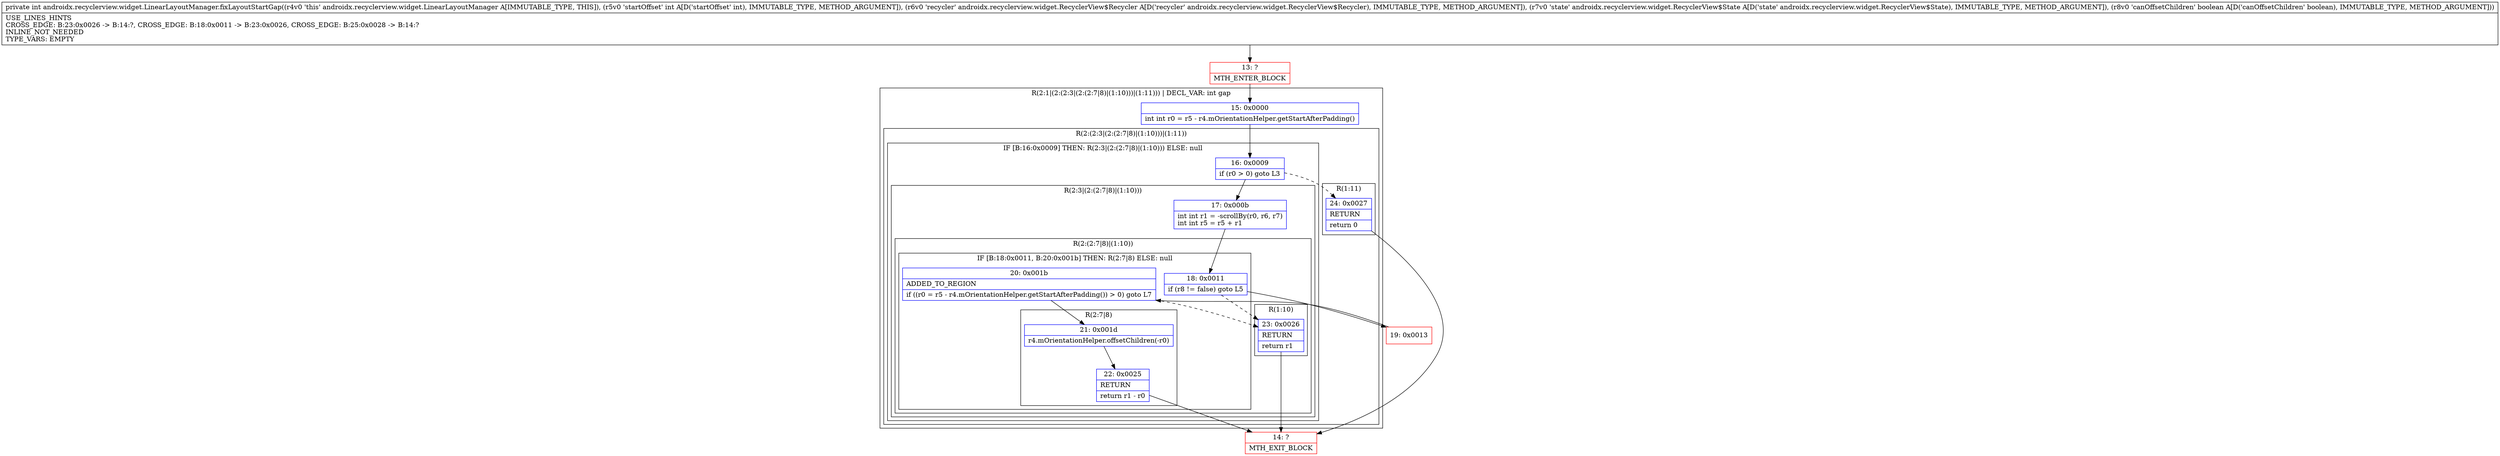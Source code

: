 digraph "CFG forandroidx.recyclerview.widget.LinearLayoutManager.fixLayoutStartGap(ILandroidx\/recyclerview\/widget\/RecyclerView$Recycler;Landroidx\/recyclerview\/widget\/RecyclerView$State;Z)I" {
subgraph cluster_Region_536279491 {
label = "R(2:1|(2:(2:3|(2:(2:7|8)|(1:10)))|(1:11))) | DECL_VAR: int gap\l";
node [shape=record,color=blue];
Node_15 [shape=record,label="{15\:\ 0x0000|int int r0 = r5 \- r4.mOrientationHelper.getStartAfterPadding()\l}"];
subgraph cluster_Region_185142592 {
label = "R(2:(2:3|(2:(2:7|8)|(1:10)))|(1:11))";
node [shape=record,color=blue];
subgraph cluster_IfRegion_1026168389 {
label = "IF [B:16:0x0009] THEN: R(2:3|(2:(2:7|8)|(1:10))) ELSE: null";
node [shape=record,color=blue];
Node_16 [shape=record,label="{16\:\ 0x0009|if (r0 \> 0) goto L3\l}"];
subgraph cluster_Region_1038668363 {
label = "R(2:3|(2:(2:7|8)|(1:10)))";
node [shape=record,color=blue];
Node_17 [shape=record,label="{17\:\ 0x000b|int int r1 = \-scrollBy(r0, r6, r7)\lint int r5 = r5 + r1\l}"];
subgraph cluster_Region_728632465 {
label = "R(2:(2:7|8)|(1:10))";
node [shape=record,color=blue];
subgraph cluster_IfRegion_1734455946 {
label = "IF [B:18:0x0011, B:20:0x001b] THEN: R(2:7|8) ELSE: null";
node [shape=record,color=blue];
Node_18 [shape=record,label="{18\:\ 0x0011|if (r8 != false) goto L5\l}"];
Node_20 [shape=record,label="{20\:\ 0x001b|ADDED_TO_REGION\l|if ((r0 = r5 \- r4.mOrientationHelper.getStartAfterPadding()) \> 0) goto L7\l}"];
subgraph cluster_Region_579127505 {
label = "R(2:7|8)";
node [shape=record,color=blue];
Node_21 [shape=record,label="{21\:\ 0x001d|r4.mOrientationHelper.offsetChildren(\-r0)\l}"];
Node_22 [shape=record,label="{22\:\ 0x0025|RETURN\l|return r1 \- r0\l}"];
}
}
subgraph cluster_Region_177472931 {
label = "R(1:10)";
node [shape=record,color=blue];
Node_23 [shape=record,label="{23\:\ 0x0026|RETURN\l|return r1\l}"];
}
}
}
}
subgraph cluster_Region_1512541126 {
label = "R(1:11)";
node [shape=record,color=blue];
Node_24 [shape=record,label="{24\:\ 0x0027|RETURN\l|return 0\l}"];
}
}
}
Node_13 [shape=record,color=red,label="{13\:\ ?|MTH_ENTER_BLOCK\l}"];
Node_19 [shape=record,color=red,label="{19\:\ 0x0013}"];
Node_14 [shape=record,color=red,label="{14\:\ ?|MTH_EXIT_BLOCK\l}"];
MethodNode[shape=record,label="{private int androidx.recyclerview.widget.LinearLayoutManager.fixLayoutStartGap((r4v0 'this' androidx.recyclerview.widget.LinearLayoutManager A[IMMUTABLE_TYPE, THIS]), (r5v0 'startOffset' int A[D('startOffset' int), IMMUTABLE_TYPE, METHOD_ARGUMENT]), (r6v0 'recycler' androidx.recyclerview.widget.RecyclerView$Recycler A[D('recycler' androidx.recyclerview.widget.RecyclerView$Recycler), IMMUTABLE_TYPE, METHOD_ARGUMENT]), (r7v0 'state' androidx.recyclerview.widget.RecyclerView$State A[D('state' androidx.recyclerview.widget.RecyclerView$State), IMMUTABLE_TYPE, METHOD_ARGUMENT]), (r8v0 'canOffsetChildren' boolean A[D('canOffsetChildren' boolean), IMMUTABLE_TYPE, METHOD_ARGUMENT]))  | USE_LINES_HINTS\lCROSS_EDGE: B:23:0x0026 \-\> B:14:?, CROSS_EDGE: B:18:0x0011 \-\> B:23:0x0026, CROSS_EDGE: B:25:0x0028 \-\> B:14:?\lINLINE_NOT_NEEDED\lTYPE_VARS: EMPTY\l}"];
MethodNode -> Node_13;Node_15 -> Node_16;
Node_16 -> Node_17;
Node_16 -> Node_24[style=dashed];
Node_17 -> Node_18;
Node_18 -> Node_19;
Node_18 -> Node_23[style=dashed];
Node_20 -> Node_21;
Node_20 -> Node_23[style=dashed];
Node_21 -> Node_22;
Node_22 -> Node_14;
Node_23 -> Node_14;
Node_24 -> Node_14;
Node_13 -> Node_15;
Node_19 -> Node_20;
}

